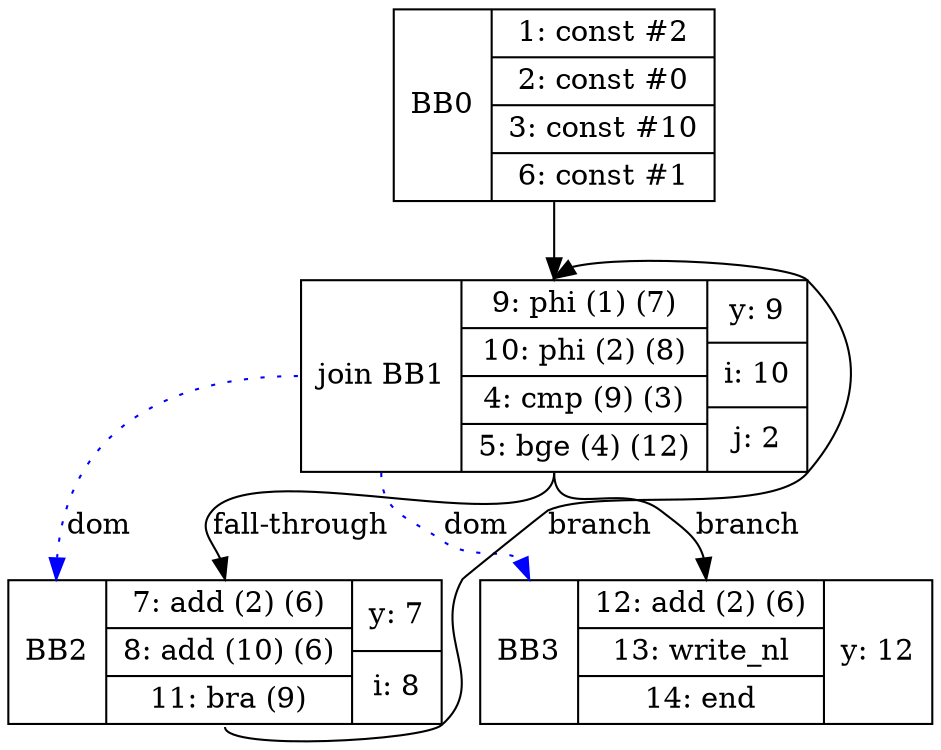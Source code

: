 digraph G {
bb0 [shape=record, label="<b>BB0 | {1: const #2|2: const #0|3: const #10|6: const #1}"];
bb1 [shape=record, label="<b>join BB1 | {9: phi (1) (7)|10: phi (2) (8)|4: cmp (9) (3)|5: bge (4) (12)}| {y: 9 | i: 10 | j: 2}"];
bb2 [shape=record, label="<b>BB2 | {7: add (2) (6)|8: add (10) (6)|11: bra (9)}| {y: 7 | i: 8}"];
bb3 [shape=record, label="<b>BB3 | {12: add (2) (6)|13: write_nl|14: end}| {y: 12}"];
bb0:s -> bb1:n ;
bb2:s -> bb1:n [label="branch"];
bb1:s -> bb2:n [label="fall-through"];
bb1:s -> bb3:n [label="branch"];
bb1:b -> bb2:b [color=blue, style=dotted, label="dom"];
bb1:b -> bb3:b [color=blue, style=dotted, label="dom"];
}